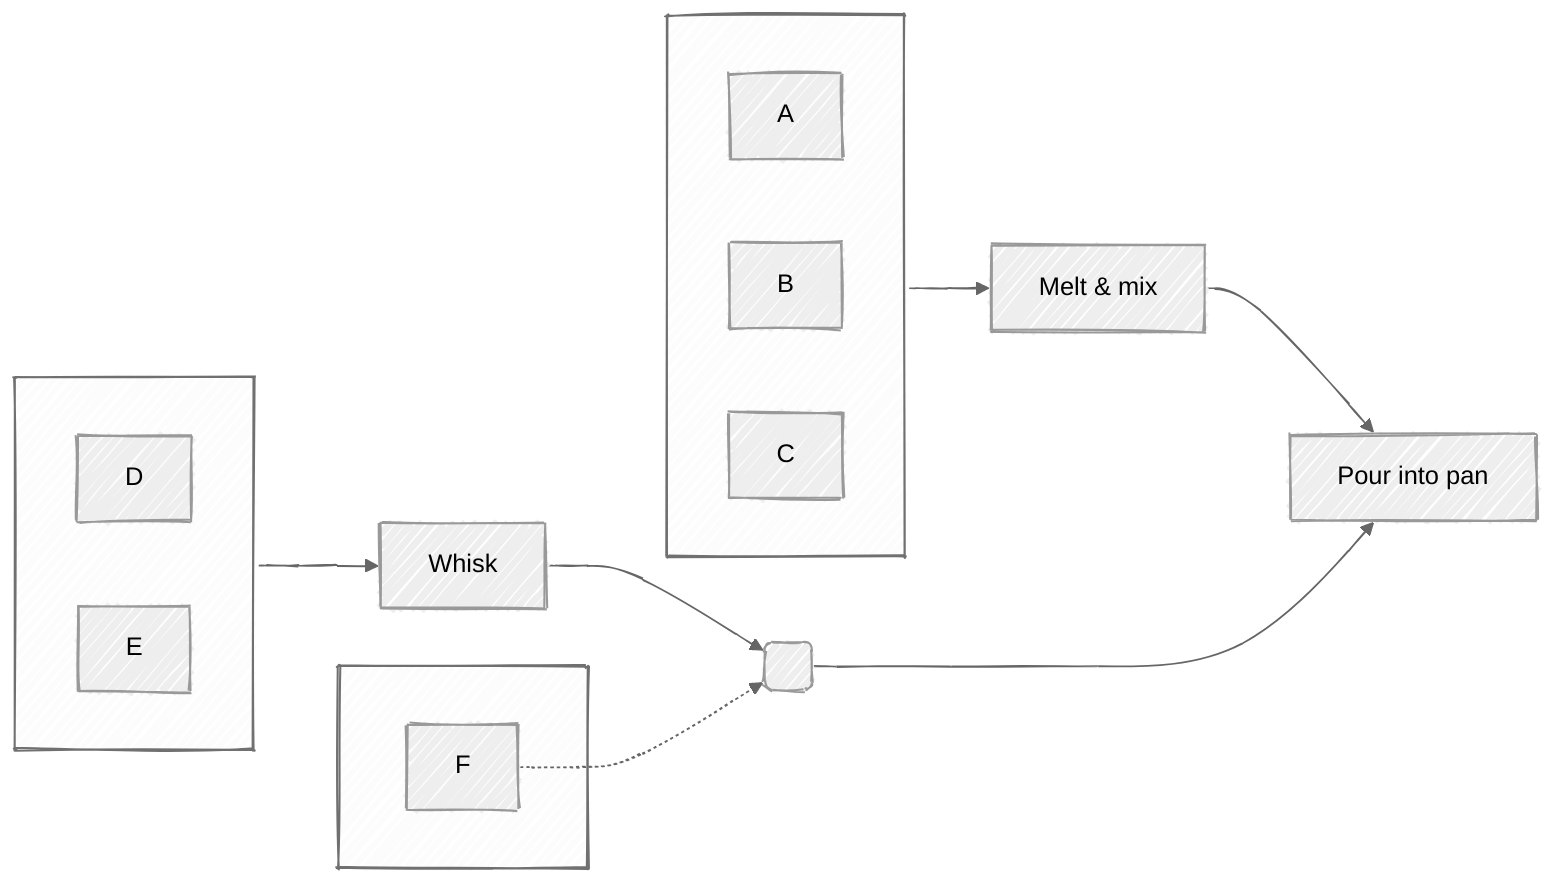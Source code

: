 ---
config:
  look: handDrawn
  theme: neutral
---

flowchart LR
%% Group 1: Melt & mix
subgraph MeltGroup[ ]
direction LR
    A[A]
    B[B]
    C[C]
end
MeltGroup --> Melt[Melt & mix]

%% Group 2: Whisk
subgraph WhiskGroup[ ]
direction LR
D[D]
E[E]
end

subgraph flour[ ]
direction LR
F[F]
end

WhiskGroup --> Whisk[Whisk]

%% Final step
Melt --> Combine[Pour into pan]
Whisk --> j(" ")
j ---> Combine

F -.-> j